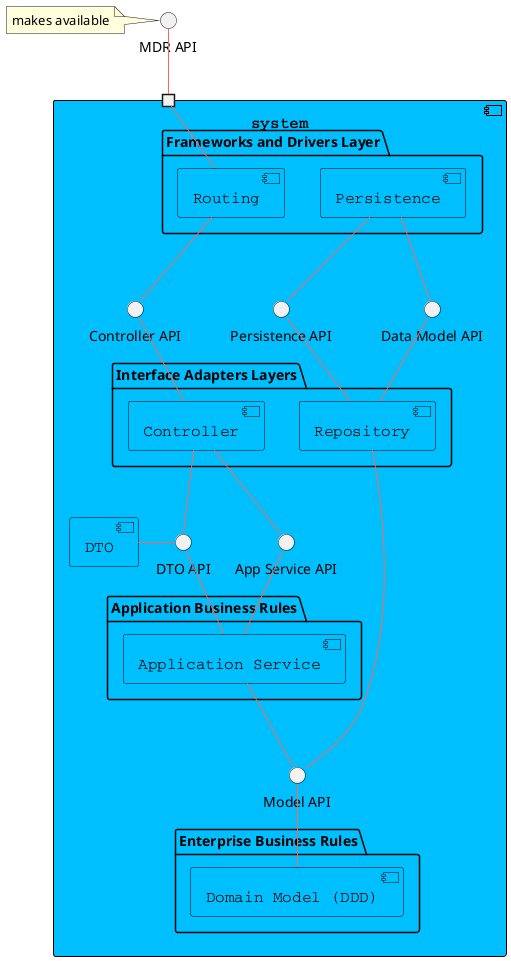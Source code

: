 @startuml

skinparam component {
    FontSize 16
    BackgroundColor<<Apache>> LightCoral
    BorderColor<<Apache>> #FF6655
    FontName Courier
    BorderColor black
    BackgroundColor DeepSkyBlue
    ArrowFontName Impact
    ArrowColor #FF6655
    ArrowFontColor #777777
}

component system {
    package "Frameworks and Drivers Layer" {
        [Routing]
        [Persistence]
    }

    package "Interface Adapters Layers" {
        [Controller]
        [Repository]
    }

    package "Application Business Rules" {
        [Application Service]
    }

    package "Enterprise Business Rules" {
        [Domain Model (DDD)]
    }

    portin " " as port1

    [Routing] -- port1
    [Persistence] -- "Data Model API"
    [Persistence] -- "Persistence API"

    [Controller] -up- "Controller API"
    [Routing] -down- "Controller API"

    [Repository] -up- "Data Model API"
    [Repository] -up- "Persistence API"

    [Controller] -down- "App Service API"
    [Controller] -down- "DTO API"

    "DTO API" -left- [DTO]

    [Application Service] -up- "App Service API"
    [Application Service] -up- "DTO API"

    [Repository] -down- "Model API"
    [Application Service] -- "Model API"
    [Domain Model (DDD)] -up- "Model API"
}
"MDR API" -- port1
note left: makes available

@enduml

